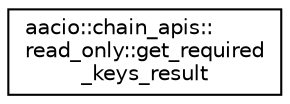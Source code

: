 digraph "Graphical Class Hierarchy"
{
  edge [fontname="Helvetica",fontsize="10",labelfontname="Helvetica",labelfontsize="10"];
  node [fontname="Helvetica",fontsize="10",shape=record];
  rankdir="LR";
  Node0 [label="aacio::chain_apis::\lread_only::get_required\l_keys_result",height=0.2,width=0.4,color="black", fillcolor="white", style="filled",URL="$structaacio_1_1chain__apis_1_1read__only_1_1get__required__keys__result.html"];
}

